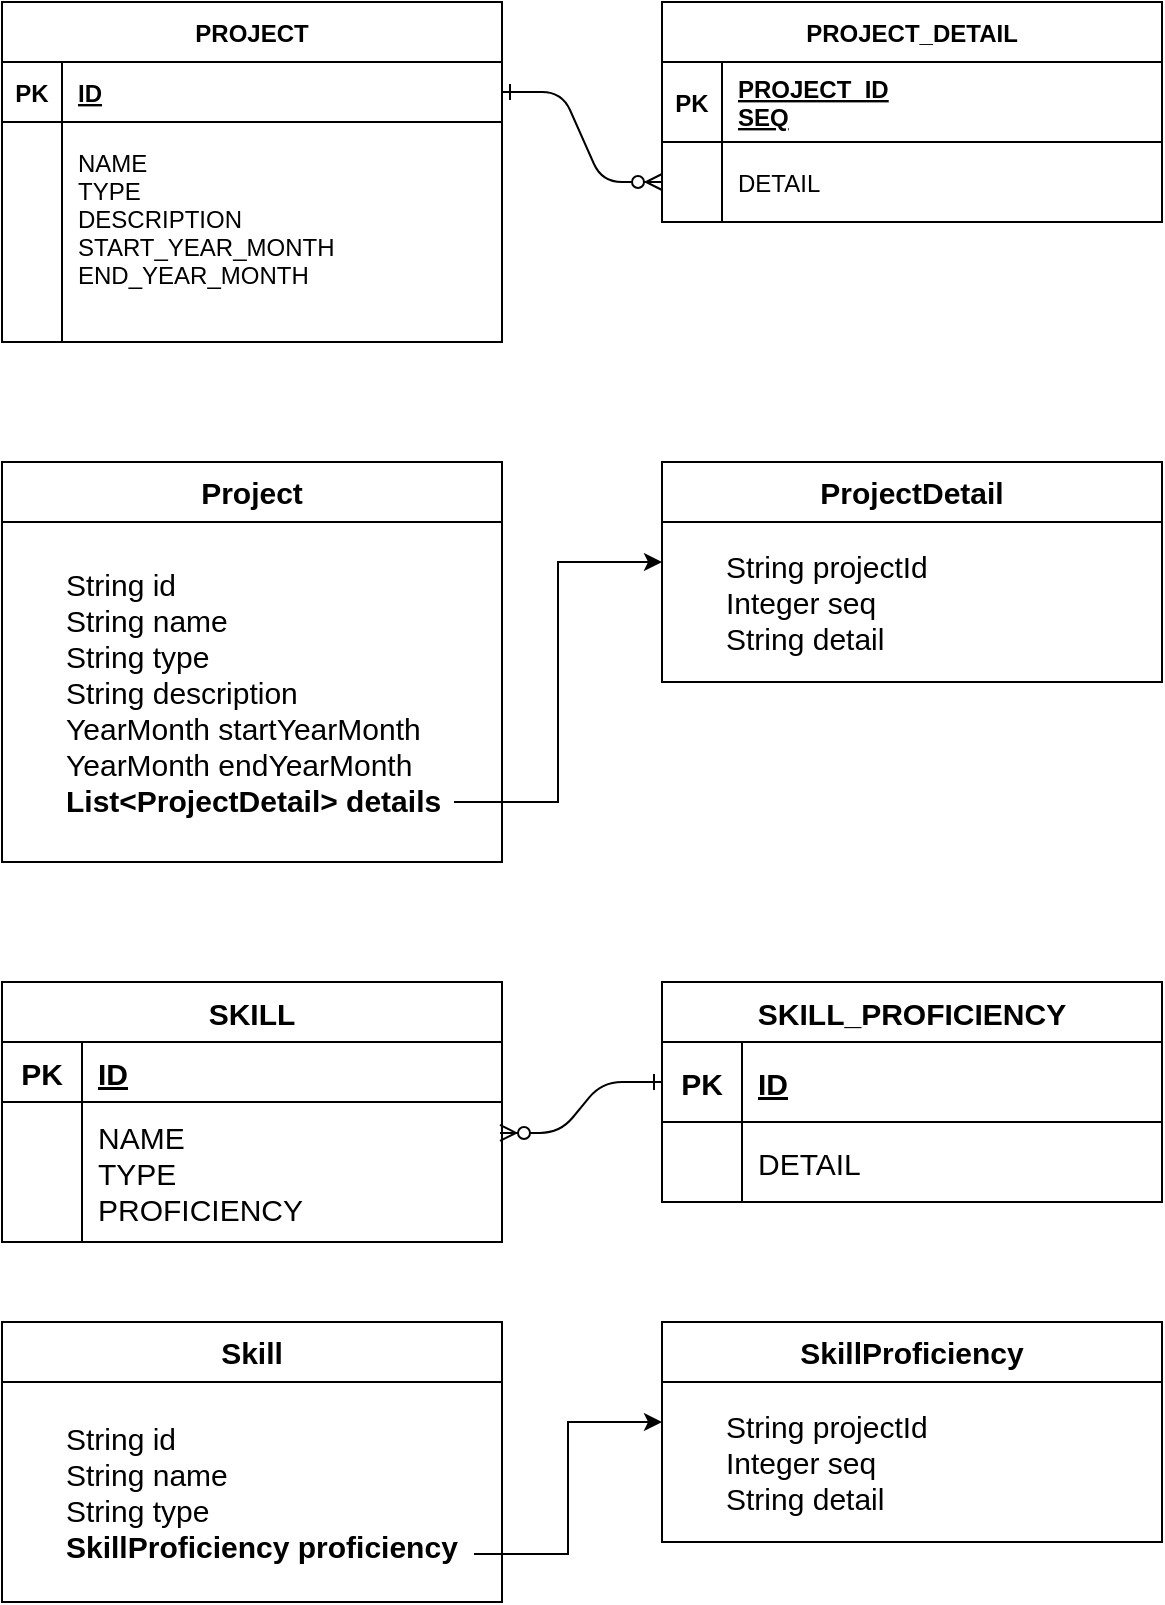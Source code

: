 <mxfile version="20.3.0" type="device"><diagram id="R2lEEEUBdFMjLlhIrx00" name="Page-1"><mxGraphModel dx="1106" dy="997" grid="1" gridSize="10" guides="1" tooltips="1" connect="1" arrows="1" fold="1" page="1" pageScale="1" pageWidth="850" pageHeight="1100" math="0" shadow="0" extFonts="Permanent Marker^https://fonts.googleapis.com/css?family=Permanent+Marker"><root><mxCell id="0"/><mxCell id="1" parent="0"/><mxCell id="C-vyLk0tnHw3VtMMgP7b-1" value="" style="edgeStyle=entityRelationEdgeStyle;endArrow=ERzeroToMany;startArrow=ERone;endFill=1;startFill=0;" parent="1" source="C-vyLk0tnHw3VtMMgP7b-24" target="C-vyLk0tnHw3VtMMgP7b-6" edge="1"><mxGeometry width="100" height="100" relative="1" as="geometry"><mxPoint x="340" y="720" as="sourcePoint"/><mxPoint x="440" y="620" as="targetPoint"/></mxGeometry></mxCell><mxCell id="C-vyLk0tnHw3VtMMgP7b-2" value="PROJECT_DETAIL" style="shape=table;startSize=30;container=1;collapsible=1;childLayout=tableLayout;fixedRows=1;rowLines=0;fontStyle=1;align=center;resizeLast=1;" parent="1" vertex="1"><mxGeometry x="450" y="120" width="250" height="110" as="geometry"/></mxCell><mxCell id="C-vyLk0tnHw3VtMMgP7b-3" value="" style="shape=partialRectangle;collapsible=0;dropTarget=0;pointerEvents=0;fillColor=none;points=[[0,0.5],[1,0.5]];portConstraint=eastwest;top=0;left=0;right=0;bottom=1;" parent="C-vyLk0tnHw3VtMMgP7b-2" vertex="1"><mxGeometry y="30" width="250" height="40" as="geometry"/></mxCell><mxCell id="C-vyLk0tnHw3VtMMgP7b-4" value="PK" style="shape=partialRectangle;overflow=hidden;connectable=0;fillColor=none;top=0;left=0;bottom=0;right=0;fontStyle=1;" parent="C-vyLk0tnHw3VtMMgP7b-3" vertex="1"><mxGeometry width="30" height="40" as="geometry"><mxRectangle width="30" height="40" as="alternateBounds"/></mxGeometry></mxCell><mxCell id="C-vyLk0tnHw3VtMMgP7b-5" value="PROJECT_ID&#10;SEQ" style="shape=partialRectangle;overflow=hidden;connectable=0;fillColor=none;top=0;left=0;bottom=0;right=0;align=left;spacingLeft=6;fontStyle=5;" parent="C-vyLk0tnHw3VtMMgP7b-3" vertex="1"><mxGeometry x="30" width="220" height="40" as="geometry"><mxRectangle width="220" height="40" as="alternateBounds"/></mxGeometry></mxCell><mxCell id="C-vyLk0tnHw3VtMMgP7b-6" value="" style="shape=partialRectangle;collapsible=0;dropTarget=0;pointerEvents=0;fillColor=none;points=[[0,0.5],[1,0.5]];portConstraint=eastwest;top=0;left=0;right=0;bottom=0;" parent="C-vyLk0tnHw3VtMMgP7b-2" vertex="1"><mxGeometry y="70" width="250" height="40" as="geometry"/></mxCell><mxCell id="C-vyLk0tnHw3VtMMgP7b-7" value="" style="shape=partialRectangle;overflow=hidden;connectable=0;fillColor=none;top=0;left=0;bottom=0;right=0;" parent="C-vyLk0tnHw3VtMMgP7b-6" vertex="1"><mxGeometry width="30" height="40" as="geometry"><mxRectangle width="30" height="40" as="alternateBounds"/></mxGeometry></mxCell><mxCell id="C-vyLk0tnHw3VtMMgP7b-8" value="DETAIL" style="shape=partialRectangle;overflow=hidden;connectable=0;fillColor=none;top=0;left=0;bottom=0;right=0;align=left;spacingLeft=6;" parent="C-vyLk0tnHw3VtMMgP7b-6" vertex="1"><mxGeometry x="30" width="220" height="40" as="geometry"><mxRectangle width="220" height="40" as="alternateBounds"/></mxGeometry></mxCell><mxCell id="C-vyLk0tnHw3VtMMgP7b-23" value="PROJECT" style="shape=table;startSize=30;container=1;collapsible=1;childLayout=tableLayout;fixedRows=1;rowLines=0;fontStyle=1;align=center;resizeLast=1;" parent="1" vertex="1"><mxGeometry x="120" y="120" width="250" height="170" as="geometry"/></mxCell><mxCell id="C-vyLk0tnHw3VtMMgP7b-24" value="" style="shape=partialRectangle;collapsible=0;dropTarget=0;pointerEvents=0;fillColor=none;points=[[0,0.5],[1,0.5]];portConstraint=eastwest;top=0;left=0;right=0;bottom=1;" parent="C-vyLk0tnHw3VtMMgP7b-23" vertex="1"><mxGeometry y="30" width="250" height="30" as="geometry"/></mxCell><mxCell id="C-vyLk0tnHw3VtMMgP7b-25" value="PK" style="shape=partialRectangle;overflow=hidden;connectable=0;fillColor=none;top=0;left=0;bottom=0;right=0;fontStyle=1;" parent="C-vyLk0tnHw3VtMMgP7b-24" vertex="1"><mxGeometry width="30" height="30" as="geometry"><mxRectangle width="30" height="30" as="alternateBounds"/></mxGeometry></mxCell><mxCell id="C-vyLk0tnHw3VtMMgP7b-26" value="ID" style="shape=partialRectangle;overflow=hidden;connectable=0;fillColor=none;top=0;left=0;bottom=0;right=0;align=left;spacingLeft=6;fontStyle=5;" parent="C-vyLk0tnHw3VtMMgP7b-24" vertex="1"><mxGeometry x="30" width="220" height="30" as="geometry"><mxRectangle width="220" height="30" as="alternateBounds"/></mxGeometry></mxCell><mxCell id="C-vyLk0tnHw3VtMMgP7b-27" value="" style="shape=partialRectangle;collapsible=0;dropTarget=0;pointerEvents=0;fillColor=none;points=[[0,0.5],[1,0.5]];portConstraint=eastwest;top=0;left=0;right=0;bottom=0;" parent="C-vyLk0tnHw3VtMMgP7b-23" vertex="1"><mxGeometry y="60" width="250" height="110" as="geometry"/></mxCell><mxCell id="C-vyLk0tnHw3VtMMgP7b-28" value="" style="shape=partialRectangle;overflow=hidden;connectable=0;fillColor=none;top=0;left=0;bottom=0;right=0;" parent="C-vyLk0tnHw3VtMMgP7b-27" vertex="1"><mxGeometry width="30" height="110" as="geometry"><mxRectangle width="30" height="110" as="alternateBounds"/></mxGeometry></mxCell><mxCell id="C-vyLk0tnHw3VtMMgP7b-29" value="NAME&#10;TYPE&#10;DESCRIPTION&#10;START_YEAR_MONTH&#10;END_YEAR_MONTH&#10;" style="shape=partialRectangle;overflow=hidden;connectable=0;fillColor=none;top=0;left=0;bottom=0;right=0;align=left;spacingLeft=6;" parent="C-vyLk0tnHw3VtMMgP7b-27" vertex="1"><mxGeometry x="30" width="220" height="110" as="geometry"><mxRectangle width="220" height="110" as="alternateBounds"/></mxGeometry></mxCell><mxCell id="zHQKfpam2BexXPQY_BNc-17" value="&lt;b&gt;&lt;font style=&quot;font-size: 15px;&quot;&gt;Project&lt;/font&gt;&lt;/b&gt;" style="rounded=0;whiteSpace=wrap;html=1;" vertex="1" parent="1"><mxGeometry x="120" y="350" width="250" height="30" as="geometry"/></mxCell><mxCell id="zHQKfpam2BexXPQY_BNc-34" value="" style="rounded=0;whiteSpace=wrap;html=1;" vertex="1" parent="1"><mxGeometry x="120" y="380" width="250" height="170" as="geometry"/></mxCell><UserObject label="String id&lt;br style=&quot;font-size: 15px;&quot;&gt;String name&lt;br style=&quot;font-size: 15px;&quot;&gt;String type&lt;br style=&quot;font-size: 15px;&quot;&gt;String description&lt;br style=&quot;font-size: 15px;&quot;&gt;YearMonth startYearMonth&lt;br style=&quot;font-size: 15px;&quot;&gt;YearMonth endYearMonth&lt;br style=&quot;font-size: 15px;&quot;&gt;&lt;b style=&quot;font-size: 15px;&quot;&gt;List&amp;lt;ProjectDetail&amp;gt; details&lt;/b&gt;" placeholders="1" name="Variable" id="zHQKfpam2BexXPQY_BNc-36"><mxCell style="text;html=1;strokeColor=none;fillColor=none;align=left;verticalAlign=middle;whiteSpace=wrap;overflow=hidden;fontSize=15;" vertex="1" parent="1"><mxGeometry x="150" y="390" width="190" height="150" as="geometry"/></mxCell></UserObject><mxCell id="zHQKfpam2BexXPQY_BNc-37" value="&lt;b&gt;&lt;font style=&quot;font-size: 15px;&quot;&gt;ProjectDetail&lt;/font&gt;&lt;/b&gt;" style="rounded=0;whiteSpace=wrap;html=1;" vertex="1" parent="1"><mxGeometry x="450" y="350" width="250" height="30" as="geometry"/></mxCell><mxCell id="zHQKfpam2BexXPQY_BNc-38" value="" style="rounded=0;whiteSpace=wrap;html=1;" vertex="1" parent="1"><mxGeometry x="450" y="380" width="250" height="80" as="geometry"/></mxCell><UserObject label="&lt;font style=&quot;font-size: 15px;&quot;&gt;String projectId&lt;br&gt;Integer seq&lt;br&gt;String detail&lt;/font&gt;" placeholders="1" name="Variable" id="zHQKfpam2BexXPQY_BNc-39"><mxCell style="text;html=1;strokeColor=none;fillColor=none;align=left;verticalAlign=middle;whiteSpace=wrap;overflow=hidden;fontSize=12;" vertex="1" parent="1"><mxGeometry x="480" y="390" width="190" height="60" as="geometry"/></mxCell></UserObject><mxCell id="zHQKfpam2BexXPQY_BNc-41" value="" style="edgeStyle=elbowEdgeStyle;elbow=horizontal;endArrow=classic;html=1;rounded=0;fontSize=15;entryX=0;entryY=0.25;entryDx=0;entryDy=0;" edge="1" parent="1" target="zHQKfpam2BexXPQY_BNc-38"><mxGeometry width="50" height="50" relative="1" as="geometry"><mxPoint x="346" y="520" as="sourcePoint"/><mxPoint x="426" y="395" as="targetPoint"/></mxGeometry></mxCell><mxCell id="zHQKfpam2BexXPQY_BNc-43" value="" style="edgeStyle=entityRelationEdgeStyle;endArrow=ERzeroToMany;startArrow=ERone;endFill=1;startFill=0;exitX=0;exitY=0.5;exitDx=0;exitDy=0;entryX=0.996;entryY=0.221;entryDx=0;entryDy=0;entryPerimeter=0;" edge="1" parent="1" source="zHQKfpam2BexXPQY_BNc-45" target="zHQKfpam2BexXPQY_BNc-55"><mxGeometry width="100" height="100" relative="1" as="geometry"><mxPoint x="340" y="1210" as="sourcePoint"/><mxPoint x="390" y="590" as="targetPoint"/></mxGeometry></mxCell><mxCell id="zHQKfpam2BexXPQY_BNc-44" value="SKILL_PROFICIENCY" style="shape=table;startSize=30;container=1;collapsible=1;childLayout=tableLayout;fixedRows=1;rowLines=0;fontStyle=1;align=center;resizeLast=1;fontSize=15;" vertex="1" parent="1"><mxGeometry x="450" y="610" width="250" height="110" as="geometry"/></mxCell><mxCell id="zHQKfpam2BexXPQY_BNc-45" value="" style="shape=partialRectangle;collapsible=0;dropTarget=0;pointerEvents=0;fillColor=none;points=[[0,0.5],[1,0.5]];portConstraint=eastwest;top=0;left=0;right=0;bottom=1;" vertex="1" parent="zHQKfpam2BexXPQY_BNc-44"><mxGeometry y="30" width="250" height="40" as="geometry"/></mxCell><mxCell id="zHQKfpam2BexXPQY_BNc-46" value="PK" style="shape=partialRectangle;overflow=hidden;connectable=0;fillColor=none;top=0;left=0;bottom=0;right=0;fontStyle=1;fontSize=15;" vertex="1" parent="zHQKfpam2BexXPQY_BNc-45"><mxGeometry width="40" height="40" as="geometry"><mxRectangle width="40" height="40" as="alternateBounds"/></mxGeometry></mxCell><mxCell id="zHQKfpam2BexXPQY_BNc-47" value="ID" style="shape=partialRectangle;overflow=hidden;connectable=0;fillColor=none;top=0;left=0;bottom=0;right=0;align=left;spacingLeft=6;fontStyle=5;fontSize=15;" vertex="1" parent="zHQKfpam2BexXPQY_BNc-45"><mxGeometry x="40" width="210" height="40" as="geometry"><mxRectangle width="210" height="40" as="alternateBounds"/></mxGeometry></mxCell><mxCell id="zHQKfpam2BexXPQY_BNc-48" value="" style="shape=partialRectangle;collapsible=0;dropTarget=0;pointerEvents=0;fillColor=none;points=[[0,0.5],[1,0.5]];portConstraint=eastwest;top=0;left=0;right=0;bottom=0;" vertex="1" parent="zHQKfpam2BexXPQY_BNc-44"><mxGeometry y="70" width="250" height="40" as="geometry"/></mxCell><mxCell id="zHQKfpam2BexXPQY_BNc-49" value="" style="shape=partialRectangle;overflow=hidden;connectable=0;fillColor=none;top=0;left=0;bottom=0;right=0;" vertex="1" parent="zHQKfpam2BexXPQY_BNc-48"><mxGeometry width="40" height="40" as="geometry"><mxRectangle width="40" height="40" as="alternateBounds"/></mxGeometry></mxCell><mxCell id="zHQKfpam2BexXPQY_BNc-50" value="DETAIL" style="shape=partialRectangle;overflow=hidden;connectable=0;fillColor=none;top=0;left=0;bottom=0;right=0;align=left;spacingLeft=6;fontSize=15;" vertex="1" parent="zHQKfpam2BexXPQY_BNc-48"><mxGeometry x="40" width="210" height="40" as="geometry"><mxRectangle width="210" height="40" as="alternateBounds"/></mxGeometry></mxCell><mxCell id="zHQKfpam2BexXPQY_BNc-51" value="SKILL" style="shape=table;startSize=30;container=1;collapsible=1;childLayout=tableLayout;fixedRows=1;rowLines=0;fontStyle=1;align=center;resizeLast=1;fontSize=15;" vertex="1" parent="1"><mxGeometry x="120" y="610" width="250" height="130" as="geometry"/></mxCell><mxCell id="zHQKfpam2BexXPQY_BNc-52" value="" style="shape=partialRectangle;collapsible=0;dropTarget=0;pointerEvents=0;fillColor=none;points=[[0,0.5],[1,0.5]];portConstraint=eastwest;top=0;left=0;right=0;bottom=1;" vertex="1" parent="zHQKfpam2BexXPQY_BNc-51"><mxGeometry y="30" width="250" height="30" as="geometry"/></mxCell><mxCell id="zHQKfpam2BexXPQY_BNc-53" value="PK" style="shape=partialRectangle;overflow=hidden;connectable=0;fillColor=none;top=0;left=0;bottom=0;right=0;fontStyle=1;fontSize=15;" vertex="1" parent="zHQKfpam2BexXPQY_BNc-52"><mxGeometry width="40" height="30" as="geometry"><mxRectangle width="40" height="30" as="alternateBounds"/></mxGeometry></mxCell><mxCell id="zHQKfpam2BexXPQY_BNc-54" value="ID" style="shape=partialRectangle;overflow=hidden;connectable=0;fillColor=none;top=0;left=0;bottom=0;right=0;align=left;spacingLeft=6;fontStyle=5;fontSize=15;" vertex="1" parent="zHQKfpam2BexXPQY_BNc-52"><mxGeometry x="40" width="210" height="30" as="geometry"><mxRectangle width="210" height="30" as="alternateBounds"/></mxGeometry></mxCell><mxCell id="zHQKfpam2BexXPQY_BNc-55" value="" style="shape=partialRectangle;collapsible=0;dropTarget=0;pointerEvents=0;fillColor=none;points=[[0,0.5],[1,0.5]];portConstraint=eastwest;top=0;left=0;right=0;bottom=0;" vertex="1" parent="zHQKfpam2BexXPQY_BNc-51"><mxGeometry y="60" width="250" height="70" as="geometry"/></mxCell><mxCell id="zHQKfpam2BexXPQY_BNc-56" value="" style="shape=partialRectangle;overflow=hidden;connectable=0;fillColor=none;top=0;left=0;bottom=0;right=0;" vertex="1" parent="zHQKfpam2BexXPQY_BNc-55"><mxGeometry width="40" height="70" as="geometry"><mxRectangle width="40" height="70" as="alternateBounds"/></mxGeometry></mxCell><mxCell id="zHQKfpam2BexXPQY_BNc-57" value="NAME&#10;TYPE&#10;PROFICIENCY" style="shape=partialRectangle;overflow=hidden;connectable=0;fillColor=none;top=0;left=0;bottom=0;right=0;align=left;spacingLeft=6;fontSize=15;" vertex="1" parent="zHQKfpam2BexXPQY_BNc-55"><mxGeometry x="40" width="210" height="70" as="geometry"><mxRectangle width="210" height="70" as="alternateBounds"/></mxGeometry></mxCell><mxCell id="zHQKfpam2BexXPQY_BNc-58" value="&lt;b&gt;&lt;font style=&quot;font-size: 15px;&quot;&gt;Skill&lt;/font&gt;&lt;/b&gt;" style="rounded=0;whiteSpace=wrap;html=1;" vertex="1" parent="1"><mxGeometry x="120" y="780" width="250" height="30" as="geometry"/></mxCell><mxCell id="zHQKfpam2BexXPQY_BNc-59" value="" style="rounded=0;whiteSpace=wrap;html=1;" vertex="1" parent="1"><mxGeometry x="120" y="810" width="250" height="110" as="geometry"/></mxCell><UserObject label="String id&lt;br style=&quot;font-size: 15px;&quot;&gt;String name&lt;br style=&quot;font-size: 15px;&quot;&gt;String type&lt;br style=&quot;font-size: 15px;&quot;&gt;&lt;b style=&quot;font-size: 15px;&quot;&gt;SkillProficiency proficiency&lt;/b&gt;" placeholders="1" name="Variable" id="zHQKfpam2BexXPQY_BNc-60"><mxCell style="text;html=1;strokeColor=none;fillColor=none;align=left;verticalAlign=middle;whiteSpace=wrap;overflow=hidden;fontSize=15;" vertex="1" parent="1"><mxGeometry x="150" y="820" width="200" height="90" as="geometry"/></mxCell></UserObject><mxCell id="zHQKfpam2BexXPQY_BNc-61" value="&lt;b&gt;&lt;font style=&quot;font-size: 15px;&quot;&gt;SkillProficiency&lt;/font&gt;&lt;/b&gt;" style="rounded=0;whiteSpace=wrap;html=1;" vertex="1" parent="1"><mxGeometry x="450" y="780" width="250" height="30" as="geometry"/></mxCell><mxCell id="zHQKfpam2BexXPQY_BNc-62" value="" style="rounded=0;whiteSpace=wrap;html=1;" vertex="1" parent="1"><mxGeometry x="450" y="810" width="250" height="80" as="geometry"/></mxCell><UserObject label="&lt;font style=&quot;font-size: 15px;&quot;&gt;String projectId&lt;br&gt;Integer seq&lt;br&gt;String detail&lt;/font&gt;" placeholders="1" name="Variable" id="zHQKfpam2BexXPQY_BNc-63"><mxCell style="text;html=1;strokeColor=none;fillColor=none;align=left;verticalAlign=middle;whiteSpace=wrap;overflow=hidden;fontSize=12;" vertex="1" parent="1"><mxGeometry x="480" y="820" width="190" height="60" as="geometry"/></mxCell></UserObject><mxCell id="zHQKfpam2BexXPQY_BNc-64" value="" style="edgeStyle=elbowEdgeStyle;elbow=horizontal;endArrow=classic;html=1;rounded=0;fontSize=15;entryX=0;entryY=0.25;entryDx=0;entryDy=0;" edge="1" parent="1" target="zHQKfpam2BexXPQY_BNc-62"><mxGeometry width="50" height="50" relative="1" as="geometry"><mxPoint x="356" y="896" as="sourcePoint"/><mxPoint x="426" y="806" as="targetPoint"/></mxGeometry></mxCell></root></mxGraphModel></diagram></mxfile>